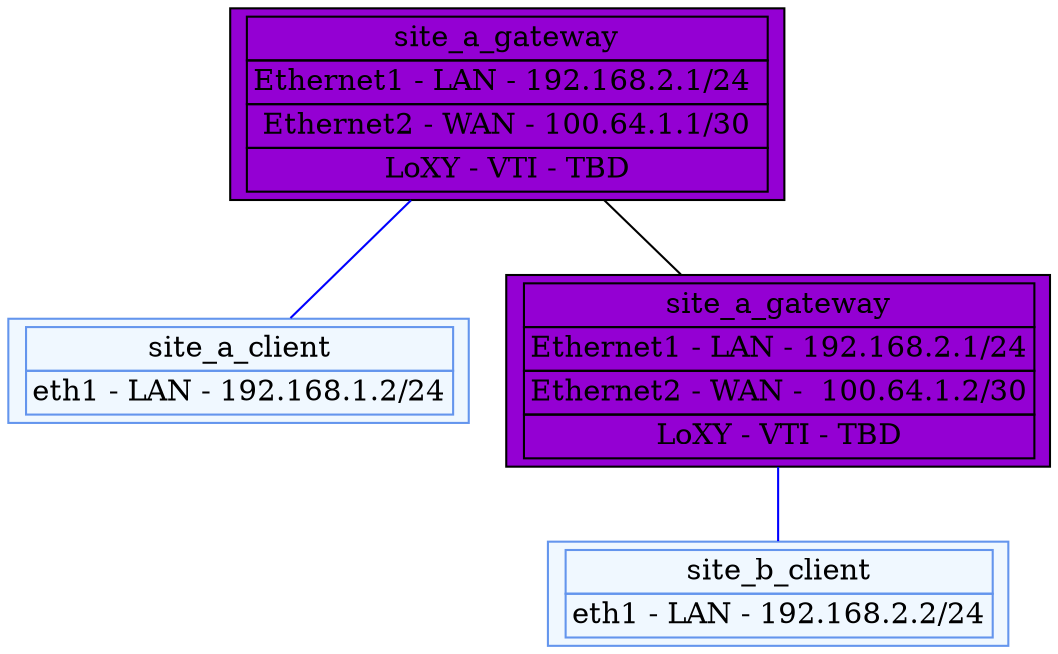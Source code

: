 graph ipsec_ceos {
        { node [shape=rectangle, style=filled, color=cornflowerblue, fillcolor=aliceblue]
		  site_a_client site_b_client
	    }
	    
	    { node [shape=rectangle, style=filled, color=black, fillcolor=darkviolet]
		  site_a_gateway site_b_gateway
	    }
	    
	    { edge [ color=black]
	      site_a_gateway -- site_b_gateway
	    }
	    
	    { edge [ color=blue ]
	      site_a_gateway -- site_a_client
	      site_b_gateway -- site_b_client
	    }
	    
	    site_a_gateway [label=<
        <TABLE BORDER="0" CELLBORDER="1" CELLSPACING="0">
            <TR><TD>site_a_gateway</TD></TR>
            <TR><TD>Ethernet1 - LAN - 192.168.2.1/24 </TD></TR>
            <TR><TD>Ethernet2 - WAN - 100.64.1.1/30</TD></TR>
            <TR><TD>LoXY - VTI - TBD</TD></TR>
        </TABLE>>
        ];

	    site_b_gateway [label=<
        <TABLE BORDER="0" CELLBORDER="1" CELLSPACING="0">
            <TR><TD>site_a_gateway</TD></TR>
            <TR><TD>Ethernet1 - LAN - 192.168.2.1/24</TD></TR>
            <TR><TD>Ethernet2 - WAN -  100.64.1.2/30</TD></TR>
            <TR><TD>LoXY - VTI - TBD</TD></TR>
        </TABLE>>
        ];
        
        site_a_client [label=<
        <TABLE BORDER="0" CELLBORDER="1" CELLSPACING="0">
            <TR><TD>site_a_client</TD></TR>
            <TR><TD>eth1 - LAN - 192.168.1.2/24</TD></TR>
        </TABLE>>
        ];

        site_b_client [label=<
        <TABLE BORDER="0" CELLBORDER="1" CELLSPACING="0">
            <TR><TD>site_b_client</TD></TR>
            <TR><TD>eth1 - LAN - 192.168.2.2/24</TD></TR>
        </TABLE>>
        ];
}